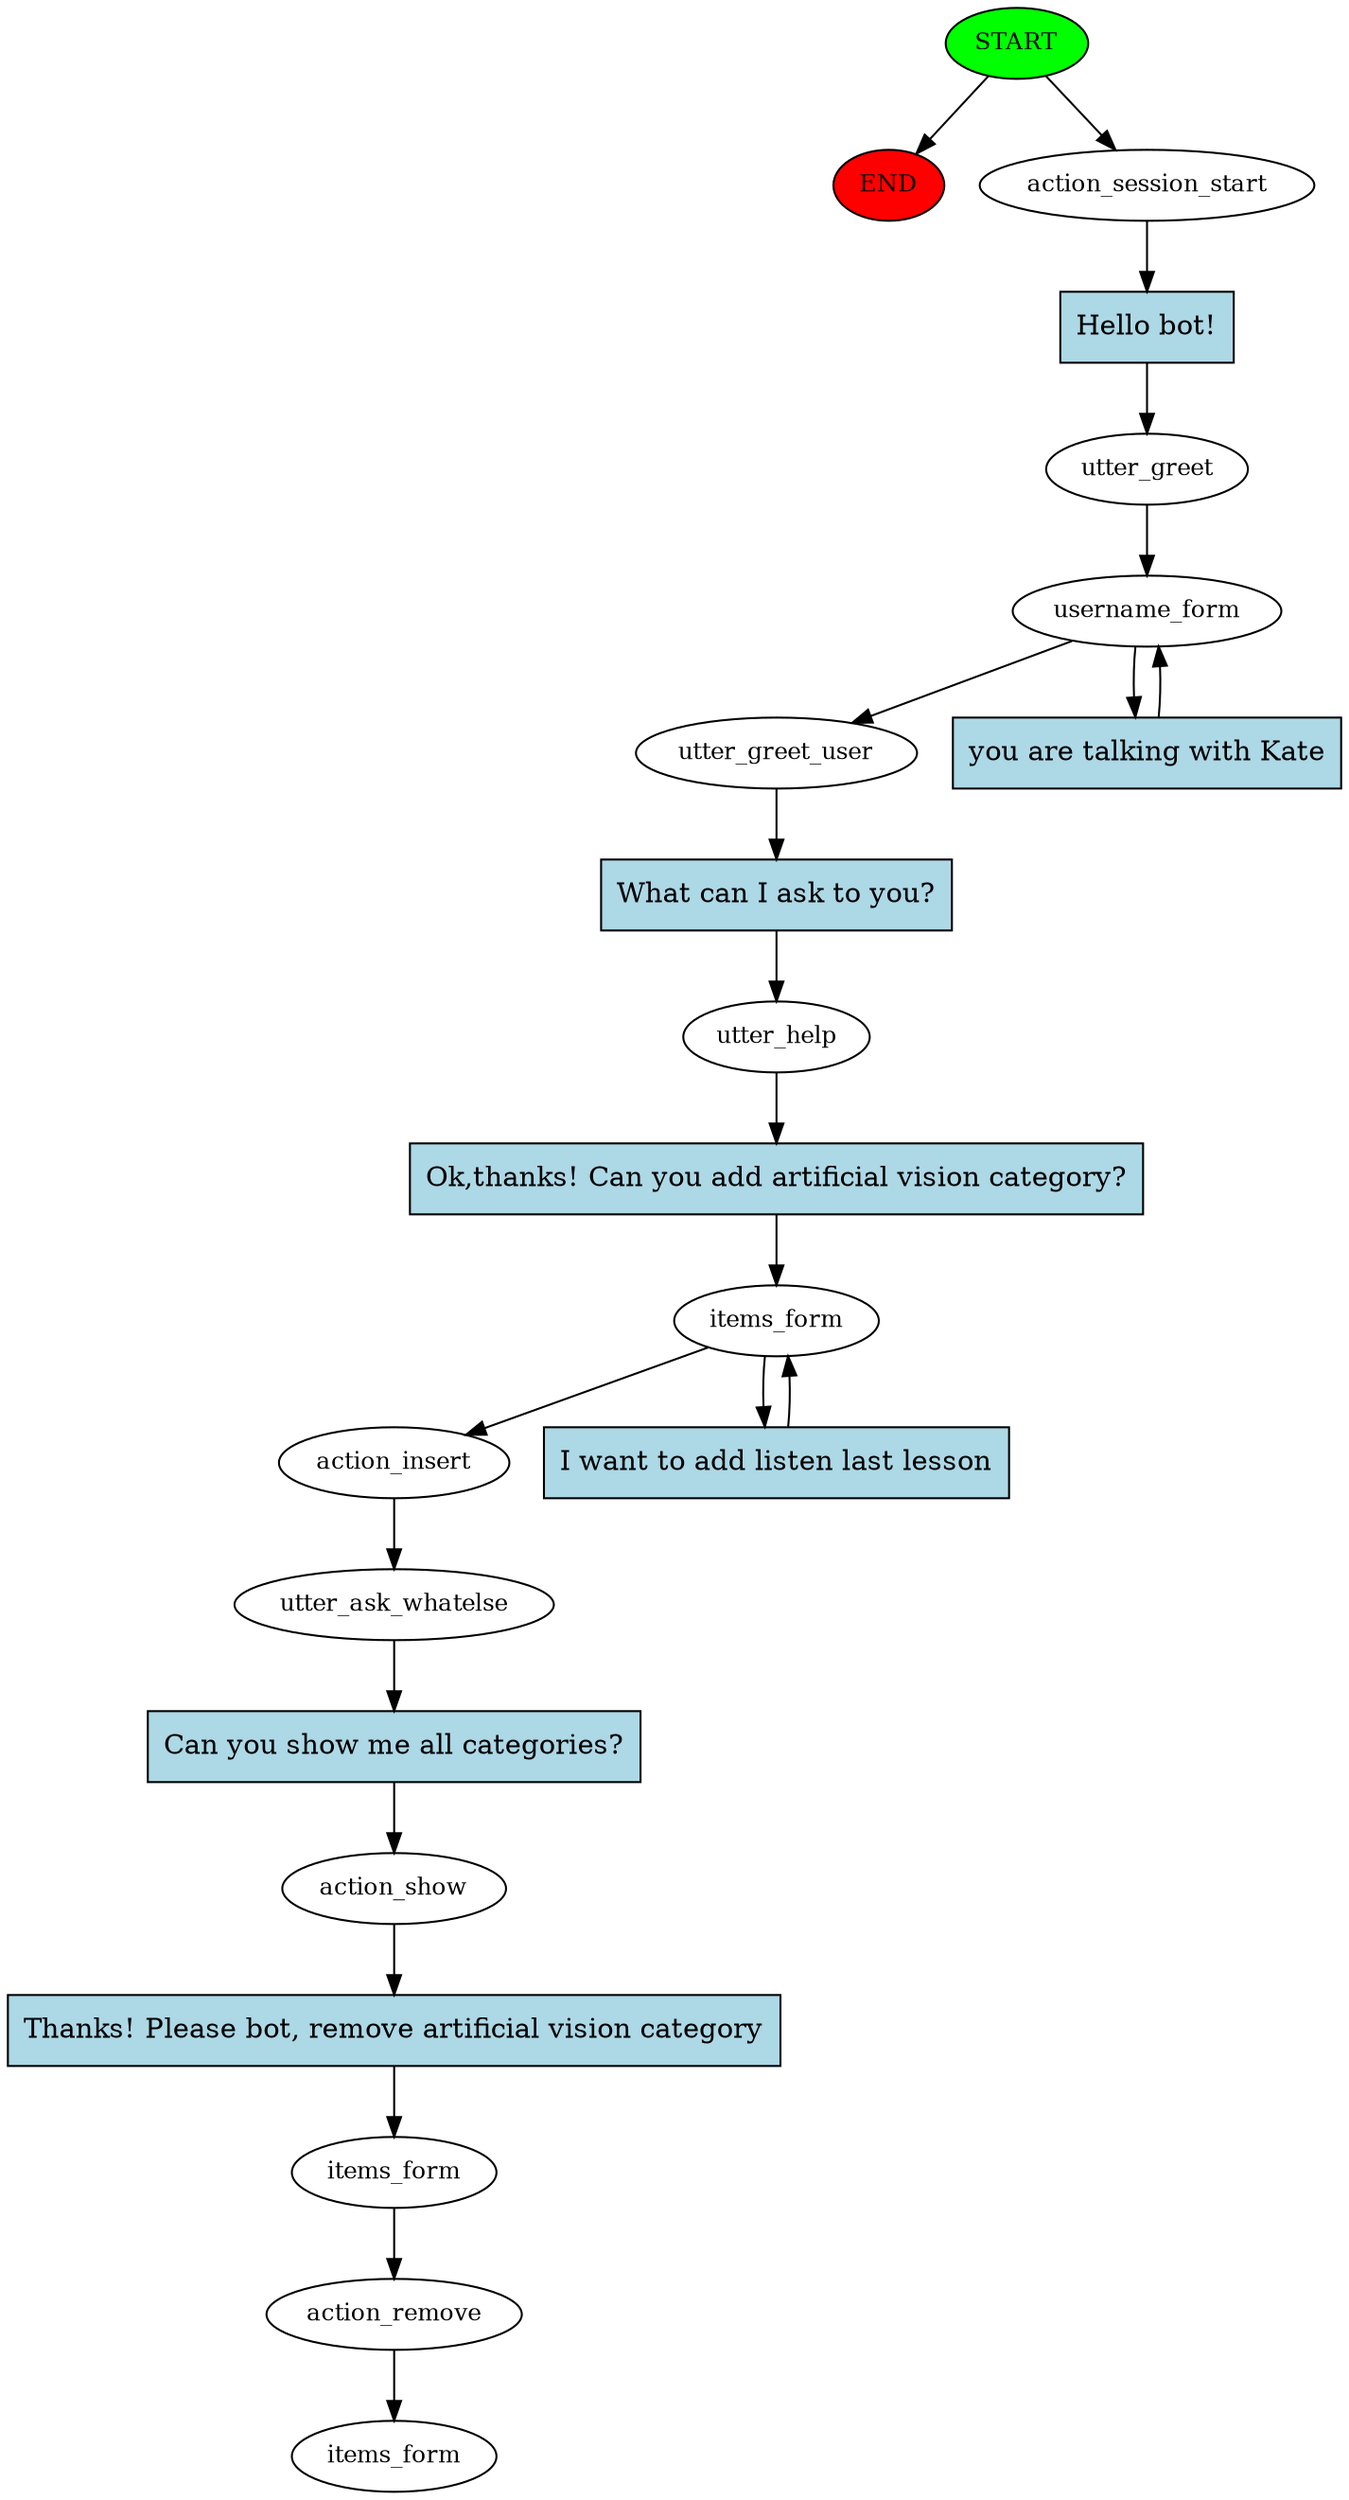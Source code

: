 digraph  {
0 [class="start active", fillcolor=green, fontsize=12, label=START, style=filled];
"-1" [class=end, fillcolor=red, fontsize=12, label=END, style=filled];
1 [class=active, fontsize=12, label=action_session_start];
2 [class=active, fontsize=12, label=utter_greet];
3 [class=active, fontsize=12, label=username_form];
5 [class=active, fontsize=12, label=utter_greet_user];
6 [class=active, fontsize=12, label=utter_help];
7 [class=active, fontsize=12, label=items_form];
9 [class=active, fontsize=12, label=action_insert];
10 [class=active, fontsize=12, label=utter_ask_whatelse];
11 [class=active, fontsize=12, label=action_show];
12 [class=active, fontsize=12, label=items_form];
13 [class=active, fontsize=12, label=action_remove];
14 [class="dashed active", fontsize=12, label=items_form];
15 [class="intent active", fillcolor=lightblue, label="Hello bot!", shape=rect, style=filled];
16 [class="intent active", fillcolor=lightblue, label="you are talking with Kate", shape=rect, style=filled];
17 [class="intent active", fillcolor=lightblue, label="What can I ask to you?", shape=rect, style=filled];
18 [class="intent active", fillcolor=lightblue, label="Ok,thanks! Can you add artificial vision category?", shape=rect, style=filled];
19 [class="intent active", fillcolor=lightblue, label="I want to add listen last lesson", shape=rect, style=filled];
20 [class="intent active", fillcolor=lightblue, label="Can you show me all categories?", shape=rect, style=filled];
21 [class="intent active", fillcolor=lightblue, label="Thanks! Please bot, remove artificial vision category", shape=rect, style=filled];
0 -> "-1"  [class="", key=NONE, label=""];
0 -> 1  [class=active, key=NONE, label=""];
1 -> 15  [class=active, key=0];
2 -> 3  [class=active, key=NONE, label=""];
3 -> 5  [class=active, key=NONE, label=""];
3 -> 16  [class=active, key=0];
5 -> 17  [class=active, key=0];
6 -> 18  [class=active, key=0];
7 -> 9  [class=active, key=NONE, label=""];
7 -> 19  [class=active, key=0];
9 -> 10  [class=active, key=NONE, label=""];
10 -> 20  [class=active, key=0];
11 -> 21  [class=active, key=0];
12 -> 13  [class=active, key=NONE, label=""];
13 -> 14  [class=active, key=NONE, label=""];
15 -> 2  [class=active, key=0];
16 -> 3  [class=active, key=0];
17 -> 6  [class=active, key=0];
18 -> 7  [class=active, key=0];
19 -> 7  [class=active, key=0];
20 -> 11  [class=active, key=0];
21 -> 12  [class=active, key=0];
}
